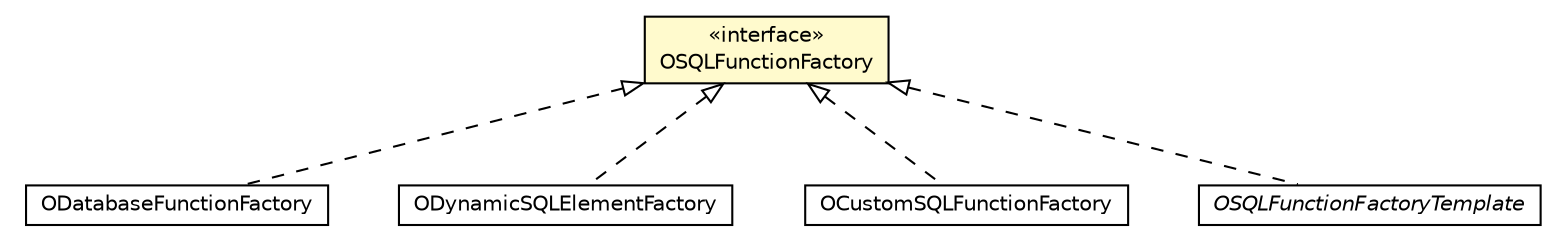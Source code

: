 #!/usr/local/bin/dot
#
# Class diagram 
# Generated by UMLGraph version R5_6-24-gf6e263 (http://www.umlgraph.org/)
#

digraph G {
	edge [fontname="Helvetica",fontsize=10,labelfontname="Helvetica",labelfontsize=10];
	node [fontname="Helvetica",fontsize=10,shape=plaintext];
	nodesep=0.25;
	ranksep=0.5;
	// com.orientechnologies.orient.core.metadata.function.ODatabaseFunctionFactory
	c5878182 [label=<<table title="com.orientechnologies.orient.core.metadata.function.ODatabaseFunctionFactory" border="0" cellborder="1" cellspacing="0" cellpadding="2" port="p" href="../../metadata/function/ODatabaseFunctionFactory.html">
		<tr><td><table border="0" cellspacing="0" cellpadding="1">
<tr><td align="center" balign="center"> ODatabaseFunctionFactory </td></tr>
		</table></td></tr>
		</table>>, URL="../../metadata/function/ODatabaseFunctionFactory.html", fontname="Helvetica", fontcolor="black", fontsize=10.0];
	// com.orientechnologies.orient.core.sql.ODynamicSQLElementFactory
	c5878347 [label=<<table title="com.orientechnologies.orient.core.sql.ODynamicSQLElementFactory" border="0" cellborder="1" cellspacing="0" cellpadding="2" port="p" href="../ODynamicSQLElementFactory.html">
		<tr><td><table border="0" cellspacing="0" cellpadding="1">
<tr><td align="center" balign="center"> ODynamicSQLElementFactory </td></tr>
		</table></td></tr>
		</table>>, URL="../ODynamicSQLElementFactory.html", fontname="Helvetica", fontcolor="black", fontsize=10.0];
	// com.orientechnologies.orient.core.sql.functions.OSQLFunctionFactory
	c5878687 [label=<<table title="com.orientechnologies.orient.core.sql.functions.OSQLFunctionFactory" border="0" cellborder="1" cellspacing="0" cellpadding="2" port="p" bgcolor="lemonChiffon" href="./OSQLFunctionFactory.html">
		<tr><td><table border="0" cellspacing="0" cellpadding="1">
<tr><td align="center" balign="center"> &#171;interface&#187; </td></tr>
<tr><td align="center" balign="center"> OSQLFunctionFactory </td></tr>
		</table></td></tr>
		</table>>, URL="./OSQLFunctionFactory.html", fontname="Helvetica", fontcolor="black", fontsize=10.0];
	// com.orientechnologies.orient.core.sql.functions.OCustomSQLFunctionFactory
	c5878693 [label=<<table title="com.orientechnologies.orient.core.sql.functions.OCustomSQLFunctionFactory" border="0" cellborder="1" cellspacing="0" cellpadding="2" port="p" href="./OCustomSQLFunctionFactory.html">
		<tr><td><table border="0" cellspacing="0" cellpadding="1">
<tr><td align="center" balign="center"> OCustomSQLFunctionFactory </td></tr>
		</table></td></tr>
		</table>>, URL="./OCustomSQLFunctionFactory.html", fontname="Helvetica", fontcolor="black", fontsize=10.0];
	// com.orientechnologies.orient.core.sql.functions.OSQLFunctionFactoryTemplate
	c5878694 [label=<<table title="com.orientechnologies.orient.core.sql.functions.OSQLFunctionFactoryTemplate" border="0" cellborder="1" cellspacing="0" cellpadding="2" port="p" href="./OSQLFunctionFactoryTemplate.html">
		<tr><td><table border="0" cellspacing="0" cellpadding="1">
<tr><td align="center" balign="center"><font face="Helvetica-Oblique"> OSQLFunctionFactoryTemplate </font></td></tr>
		</table></td></tr>
		</table>>, URL="./OSQLFunctionFactoryTemplate.html", fontname="Helvetica", fontcolor="black", fontsize=10.0];
	//com.orientechnologies.orient.core.metadata.function.ODatabaseFunctionFactory implements com.orientechnologies.orient.core.sql.functions.OSQLFunctionFactory
	c5878687:p -> c5878182:p [dir=back,arrowtail=empty,style=dashed];
	//com.orientechnologies.orient.core.sql.ODynamicSQLElementFactory implements com.orientechnologies.orient.core.sql.functions.OSQLFunctionFactory
	c5878687:p -> c5878347:p [dir=back,arrowtail=empty,style=dashed];
	//com.orientechnologies.orient.core.sql.functions.OCustomSQLFunctionFactory implements com.orientechnologies.orient.core.sql.functions.OSQLFunctionFactory
	c5878687:p -> c5878693:p [dir=back,arrowtail=empty,style=dashed];
	//com.orientechnologies.orient.core.sql.functions.OSQLFunctionFactoryTemplate implements com.orientechnologies.orient.core.sql.functions.OSQLFunctionFactory
	c5878687:p -> c5878694:p [dir=back,arrowtail=empty,style=dashed];
}

